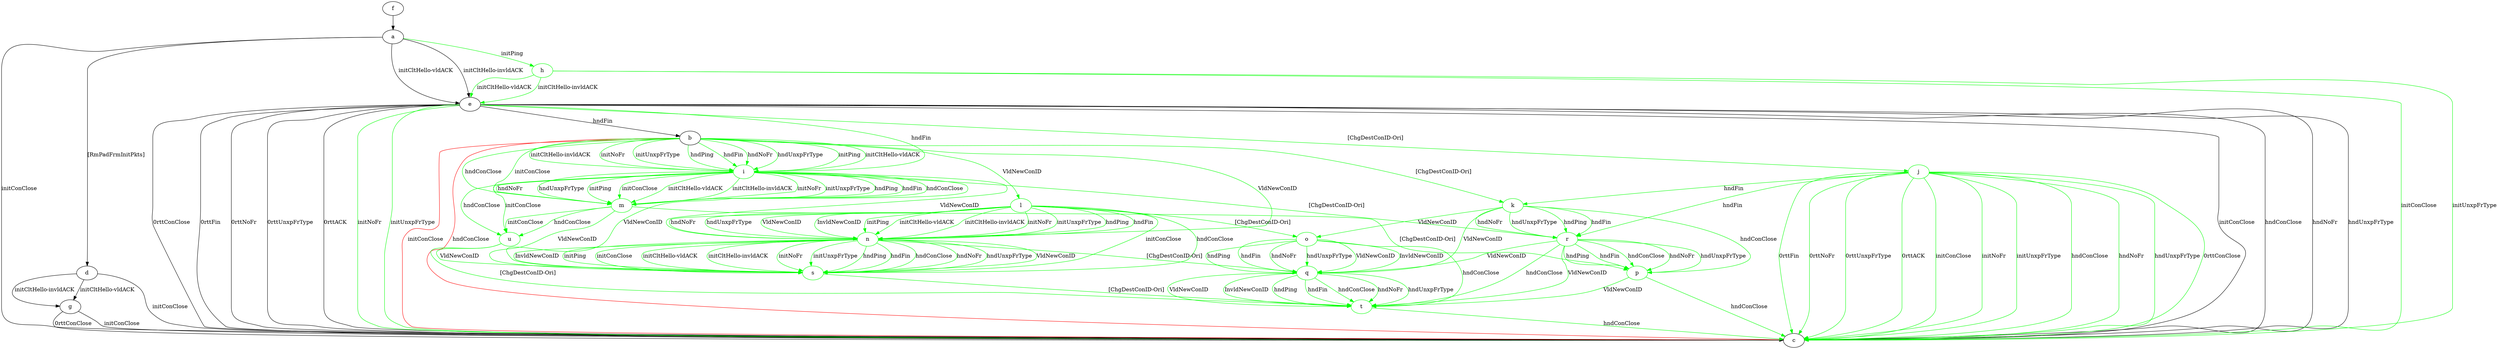 digraph "" {
	a -> c	[key=0,
		label="initConClose "];
	a -> d	[key=0,
		label="[RmPadFrmInitPkts] "];
	a -> e	[key=0,
		label="initCltHello-vldACK "];
	a -> e	[key=1,
		label="initCltHello-invldACK "];
	h	[color=green];
	a -> h	[key=0,
		color=green,
		label="initPing "];
	b -> c	[key=0,
		color=red,
		label="initConClose "];
	b -> c	[key=1,
		color=red,
		label="hndConClose "];
	i	[color=green];
	b -> i	[key=0,
		color=green,
		label="initPing "];
	b -> i	[key=1,
		color=green,
		label="initCltHello-vldACK "];
	b -> i	[key=2,
		color=green,
		label="initCltHello-invldACK "];
	b -> i	[key=3,
		color=green,
		label="initNoFr "];
	b -> i	[key=4,
		color=green,
		label="initUnxpFrType "];
	b -> i	[key=5,
		color=green,
		label="hndPing "];
	b -> i	[key=6,
		color=green,
		label="hndFin "];
	b -> i	[key=7,
		color=green,
		label="hndNoFr "];
	b -> i	[key=8,
		color=green,
		label="hndUnxpFrType "];
	k	[color=green];
	b -> k	[key=0,
		color=green,
		label="[ChgDestConID-Ori] "];
	l	[color=green];
	b -> l	[key=0,
		color=green,
		label="VldNewConID "];
	m	[color=green];
	b -> m	[key=0,
		color=green,
		label="initConClose "];
	b -> m	[key=1,
		color=green,
		label="hndConClose "];
	n	[color=green];
	b -> n	[key=0,
		color=green,
		label="VldNewConID "];
	d -> c	[key=0,
		label="initConClose "];
	d -> g	[key=0,
		label="initCltHello-vldACK "];
	d -> g	[key=1,
		label="initCltHello-invldACK "];
	e -> b	[key=0,
		label="hndFin "];
	e -> c	[key=0,
		label="initConClose "];
	e -> c	[key=1,
		label="hndConClose "];
	e -> c	[key=2,
		label="hndNoFr "];
	e -> c	[key=3,
		label="hndUnxpFrType "];
	e -> c	[key=4,
		label="0rttConClose "];
	e -> c	[key=5,
		label="0rttFin "];
	e -> c	[key=6,
		label="0rttNoFr "];
	e -> c	[key=7,
		label="0rttUnxpFrType "];
	e -> c	[key=8,
		label="0rttACK "];
	e -> c	[key=9,
		color=green,
		label="initNoFr "];
	e -> c	[key=10,
		color=green,
		label="initUnxpFrType "];
	e -> i	[key=0,
		color=green,
		label="hndFin "];
	j	[color=green];
	e -> j	[key=0,
		color=green,
		label="[ChgDestConID-Ori] "];
	f -> a	[key=0];
	g -> c	[key=0,
		label="initConClose "];
	g -> c	[key=1,
		label="0rttConClose "];
	h -> c	[key=0,
		color=green,
		label="initConClose "];
	h -> c	[key=1,
		color=green,
		label="initUnxpFrType "];
	h -> e	[key=0,
		color=green,
		label="initCltHello-vldACK "];
	h -> e	[key=1,
		color=green,
		label="initCltHello-invldACK "];
	i -> m	[key=0,
		color=green,
		label="initPing "];
	i -> m	[key=1,
		color=green,
		label="initConClose "];
	i -> m	[key=2,
		color=green,
		label="initCltHello-vldACK "];
	i -> m	[key=3,
		color=green,
		label="initCltHello-invldACK "];
	i -> m	[key=4,
		color=green,
		label="initNoFr "];
	i -> m	[key=5,
		color=green,
		label="initUnxpFrType "];
	i -> m	[key=6,
		color=green,
		label="hndPing "];
	i -> m	[key=7,
		color=green,
		label="hndFin "];
	i -> m	[key=8,
		color=green,
		label="hndConClose "];
	i -> m	[key=9,
		color=green,
		label="hndNoFr "];
	i -> m	[key=10,
		color=green,
		label="hndUnxpFrType "];
	i -> n	[key=0,
		color=green,
		label="VldNewConID "];
	r	[color=green];
	i -> r	[key=0,
		color=green,
		label="[ChgDestConID-Ori] "];
	s	[color=green];
	i -> s	[key=0,
		color=green,
		label="VldNewConID "];
	u	[color=green];
	i -> u	[key=0,
		color=green,
		label="initConClose "];
	i -> u	[key=1,
		color=green,
		label="hndConClose "];
	j -> c	[key=0,
		color=green,
		label="initConClose "];
	j -> c	[key=1,
		color=green,
		label="initNoFr "];
	j -> c	[key=2,
		color=green,
		label="initUnxpFrType "];
	j -> c	[key=3,
		color=green,
		label="hndConClose "];
	j -> c	[key=4,
		color=green,
		label="hndNoFr "];
	j -> c	[key=5,
		color=green,
		label="hndUnxpFrType "];
	j -> c	[key=6,
		color=green,
		label="0rttConClose "];
	j -> c	[key=7,
		color=green,
		label="0rttFin "];
	j -> c	[key=8,
		color=green,
		label="0rttNoFr "];
	j -> c	[key=9,
		color=green,
		label="0rttUnxpFrType "];
	j -> c	[key=10,
		color=green,
		label="0rttACK "];
	j -> k	[key=0,
		color=green,
		label="hndFin "];
	j -> r	[key=0,
		color=green,
		label="hndFin "];
	o	[color=green];
	k -> o	[key=0,
		color=green,
		label="VldNewConID "];
	p	[color=green];
	k -> p	[key=0,
		color=green,
		label="hndConClose "];
	q	[color=green];
	k -> q	[key=0,
		color=green,
		label="VldNewConID "];
	k -> r	[key=0,
		color=green,
		label="hndPing "];
	k -> r	[key=1,
		color=green,
		label="hndFin "];
	k -> r	[key=2,
		color=green,
		label="hndNoFr "];
	k -> r	[key=3,
		color=green,
		label="hndUnxpFrType "];
	l -> n	[key=0,
		color=green,
		label="initPing "];
	l -> n	[key=1,
		color=green,
		label="initCltHello-vldACK "];
	l -> n	[key=2,
		color=green,
		label="initCltHello-invldACK "];
	l -> n	[key=3,
		color=green,
		label="initNoFr "];
	l -> n	[key=4,
		color=green,
		label="initUnxpFrType "];
	l -> n	[key=5,
		color=green,
		label="hndPing "];
	l -> n	[key=6,
		color=green,
		label="hndFin "];
	l -> n	[key=7,
		color=green,
		label="hndNoFr "];
	l -> n	[key=8,
		color=green,
		label="hndUnxpFrType "];
	l -> n	[key=9,
		color=green,
		label="VldNewConID "];
	l -> n	[key=10,
		color=green,
		label="InvldNewConID "];
	l -> o	[key=0,
		color=green,
		label="[ChgDestConID-Ori] "];
	l -> s	[key=0,
		color=green,
		label="initConClose "];
	l -> s	[key=1,
		color=green,
		label="hndConClose "];
	m -> p	[key=0,
		color=green,
		label="[ChgDestConID-Ori] "];
	m -> s	[key=0,
		color=green,
		label="VldNewConID "];
	m -> u	[key=0,
		color=green,
		label="initConClose "];
	m -> u	[key=1,
		color=green,
		label="hndConClose "];
	n -> q	[key=0,
		color=green,
		label="[ChgDestConID-Ori] "];
	n -> s	[key=0,
		color=green,
		label="initPing "];
	n -> s	[key=1,
		color=green,
		label="initConClose "];
	n -> s	[key=2,
		color=green,
		label="initCltHello-vldACK "];
	n -> s	[key=3,
		color=green,
		label="initCltHello-invldACK "];
	n -> s	[key=4,
		color=green,
		label="initNoFr "];
	n -> s	[key=5,
		color=green,
		label="initUnxpFrType "];
	n -> s	[key=6,
		color=green,
		label="hndPing "];
	n -> s	[key=7,
		color=green,
		label="hndFin "];
	n -> s	[key=8,
		color=green,
		label="hndConClose "];
	n -> s	[key=9,
		color=green,
		label="hndNoFr "];
	n -> s	[key=10,
		color=green,
		label="hndUnxpFrType "];
	n -> s	[key=11,
		color=green,
		label="VldNewConID "];
	n -> s	[key=12,
		color=green,
		label="InvldNewConID "];
	o -> q	[key=0,
		color=green,
		label="hndPing "];
	o -> q	[key=1,
		color=green,
		label="hndFin "];
	o -> q	[key=2,
		color=green,
		label="hndNoFr "];
	o -> q	[key=3,
		color=green,
		label="hndUnxpFrType "];
	o -> q	[key=4,
		color=green,
		label="VldNewConID "];
	o -> q	[key=5,
		color=green,
		label="InvldNewConID "];
	t	[color=green];
	o -> t	[key=0,
		color=green,
		label="hndConClose "];
	p -> c	[key=0,
		color=green,
		label="hndConClose "];
	p -> t	[key=0,
		color=green,
		label="VldNewConID "];
	q -> t	[key=0,
		color=green,
		label="hndPing "];
	q -> t	[key=1,
		color=green,
		label="hndFin "];
	q -> t	[key=2,
		color=green,
		label="hndConClose "];
	q -> t	[key=3,
		color=green,
		label="hndNoFr "];
	q -> t	[key=4,
		color=green,
		label="hndUnxpFrType "];
	q -> t	[key=5,
		color=green,
		label="VldNewConID "];
	q -> t	[key=6,
		color=green,
		label="InvldNewConID "];
	r -> p	[key=0,
		color=green,
		label="hndPing "];
	r -> p	[key=1,
		color=green,
		label="hndFin "];
	r -> p	[key=2,
		color=green,
		label="hndConClose "];
	r -> p	[key=3,
		color=green,
		label="hndNoFr "];
	r -> p	[key=4,
		color=green,
		label="hndUnxpFrType "];
	r -> q	[key=0,
		color=green,
		label="VldNewConID "];
	r -> t	[key=0,
		color=green,
		label="hndConClose "];
	r -> t	[key=1,
		color=green,
		label="VldNewConID "];
	s -> t	[key=0,
		color=green,
		label="[ChgDestConID-Ori] "];
	t -> c	[key=0,
		color=green,
		label="hndConClose "];
	u -> s	[key=0,
		color=green,
		label="VldNewConID "];
	u -> t	[key=0,
		color=green,
		label="[ChgDestConID-Ori] "];
}
